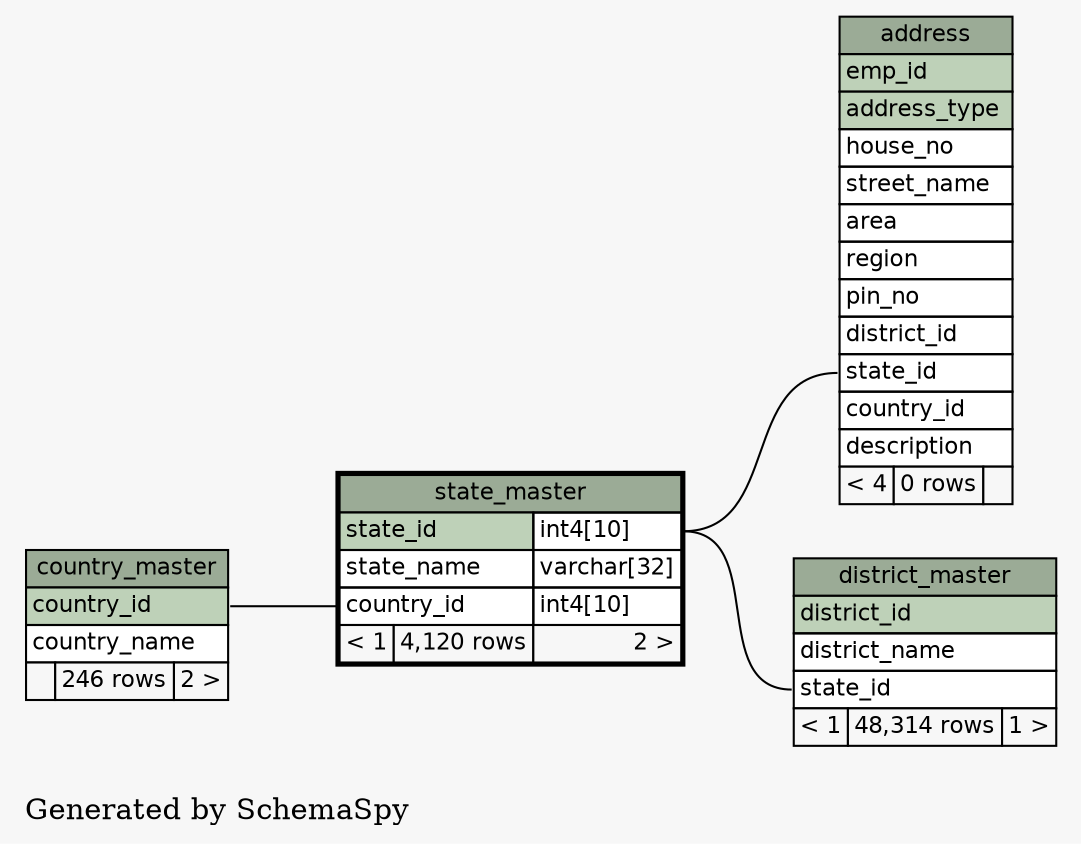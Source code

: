 // dot 2.38.0 on Windows 7 6.1
digraph "oneDegreeRelationshipsGraph" {
  graph [
    rankdir="RL"
    bgcolor="#f7f7f7"
    label="\nGenerated by SchemaSpy"
    labeljust="l"
  ];
  node [
    fontname="Helvetica"
    fontsize="11"
    shape="plaintext"
  ];
  edge [
    arrowsize="0.8"
  ];
  "address":"state_id":w -> "state_master":"state_id.type":e [arrowtail=crowodot arrowhead=none];
  "district_master":"state_id":w -> "state_master":"state_id.type":e [arrowtail=crowodot arrowhead=none];
  "state_master":"country_id":w -> "country_master":"country_id":e [arrowtail=crowodot arrowhead=none];
  "address" [
    label=<
    <TABLE BORDER="0" CELLBORDER="1" CELLSPACING="0" BGCOLOR="#ffffff">
      <TR><TD PORT="address.heading" COLSPAN="3" BGCOLOR="#9bab96" ALIGN="CENTER">address</TD></TR>
      <TR><TD PORT="emp_id" COLSPAN="3" BGCOLOR="#bed1b8" ALIGN="LEFT">emp_id</TD></TR>
      <TR><TD PORT="address_type" COLSPAN="3" BGCOLOR="#bed1b8" ALIGN="LEFT">address_type</TD></TR>
      <TR><TD PORT="house_no" COLSPAN="3" ALIGN="LEFT">house_no</TD></TR>
      <TR><TD PORT="street_name" COLSPAN="3" ALIGN="LEFT">street_name</TD></TR>
      <TR><TD PORT="area" COLSPAN="3" ALIGN="LEFT">area</TD></TR>
      <TR><TD PORT="region" COLSPAN="3" ALIGN="LEFT">region</TD></TR>
      <TR><TD PORT="pin_no" COLSPAN="3" ALIGN="LEFT">pin_no</TD></TR>
      <TR><TD PORT="district_id" COLSPAN="3" ALIGN="LEFT">district_id</TD></TR>
      <TR><TD PORT="state_id" COLSPAN="3" ALIGN="LEFT">state_id</TD></TR>
      <TR><TD PORT="country_id" COLSPAN="3" ALIGN="LEFT">country_id</TD></TR>
      <TR><TD PORT="description" COLSPAN="3" ALIGN="LEFT">description</TD></TR>
      <TR><TD ALIGN="LEFT" BGCOLOR="#f7f7f7">&lt; 4</TD><TD ALIGN="RIGHT" BGCOLOR="#f7f7f7">0 rows</TD><TD ALIGN="RIGHT" BGCOLOR="#f7f7f7">  </TD></TR>
    </TABLE>>
    URL="address.html#graph"
    tooltip="address"
  ];
  "country_master" [
    label=<
    <TABLE BORDER="0" CELLBORDER="1" CELLSPACING="0" BGCOLOR="#ffffff">
      <TR><TD PORT="country_master.heading" COLSPAN="3" BGCOLOR="#9bab96" ALIGN="CENTER">country_master</TD></TR>
      <TR><TD PORT="country_id" COLSPAN="3" BGCOLOR="#bed1b8" ALIGN="LEFT">country_id</TD></TR>
      <TR><TD PORT="country_name" COLSPAN="3" ALIGN="LEFT">country_name</TD></TR>
      <TR><TD ALIGN="LEFT" BGCOLOR="#f7f7f7">  </TD><TD ALIGN="RIGHT" BGCOLOR="#f7f7f7">246 rows</TD><TD ALIGN="RIGHT" BGCOLOR="#f7f7f7">2 &gt;</TD></TR>
    </TABLE>>
    URL="country_master.html#graph"
    tooltip="country_master"
  ];
  "district_master" [
    label=<
    <TABLE BORDER="0" CELLBORDER="1" CELLSPACING="0" BGCOLOR="#ffffff">
      <TR><TD PORT="district_master.heading" COLSPAN="3" BGCOLOR="#9bab96" ALIGN="CENTER">district_master</TD></TR>
      <TR><TD PORT="district_id" COLSPAN="3" BGCOLOR="#bed1b8" ALIGN="LEFT">district_id</TD></TR>
      <TR><TD PORT="district_name" COLSPAN="3" ALIGN="LEFT">district_name</TD></TR>
      <TR><TD PORT="state_id" COLSPAN="3" ALIGN="LEFT">state_id</TD></TR>
      <TR><TD ALIGN="LEFT" BGCOLOR="#f7f7f7">&lt; 1</TD><TD ALIGN="RIGHT" BGCOLOR="#f7f7f7">48,314 rows</TD><TD ALIGN="RIGHT" BGCOLOR="#f7f7f7">1 &gt;</TD></TR>
    </TABLE>>
    URL="district_master.html#graph"
    tooltip="district_master"
  ];
  "state_master" [
    label=<
    <TABLE BORDER="2" CELLBORDER="1" CELLSPACING="0" BGCOLOR="#ffffff">
      <TR><TD PORT="state_master.heading" COLSPAN="3" BGCOLOR="#9bab96" ALIGN="CENTER">state_master</TD></TR>
      <TR><TD PORT="state_id" COLSPAN="2" BGCOLOR="#bed1b8" ALIGN="LEFT">state_id</TD><TD PORT="state_id.type" ALIGN="LEFT">int4[10]</TD></TR>
      <TR><TD PORT="state_name" COLSPAN="2" ALIGN="LEFT">state_name</TD><TD PORT="state_name.type" ALIGN="LEFT">varchar[32]</TD></TR>
      <TR><TD PORT="country_id" COLSPAN="2" ALIGN="LEFT">country_id</TD><TD PORT="country_id.type" ALIGN="LEFT">int4[10]</TD></TR>
      <TR><TD ALIGN="LEFT" BGCOLOR="#f7f7f7">&lt; 1</TD><TD ALIGN="RIGHT" BGCOLOR="#f7f7f7">4,120 rows</TD><TD ALIGN="RIGHT" BGCOLOR="#f7f7f7">2 &gt;</TD></TR>
    </TABLE>>
    URL="state_master.html#"
    tooltip="state_master"
  ];
}
